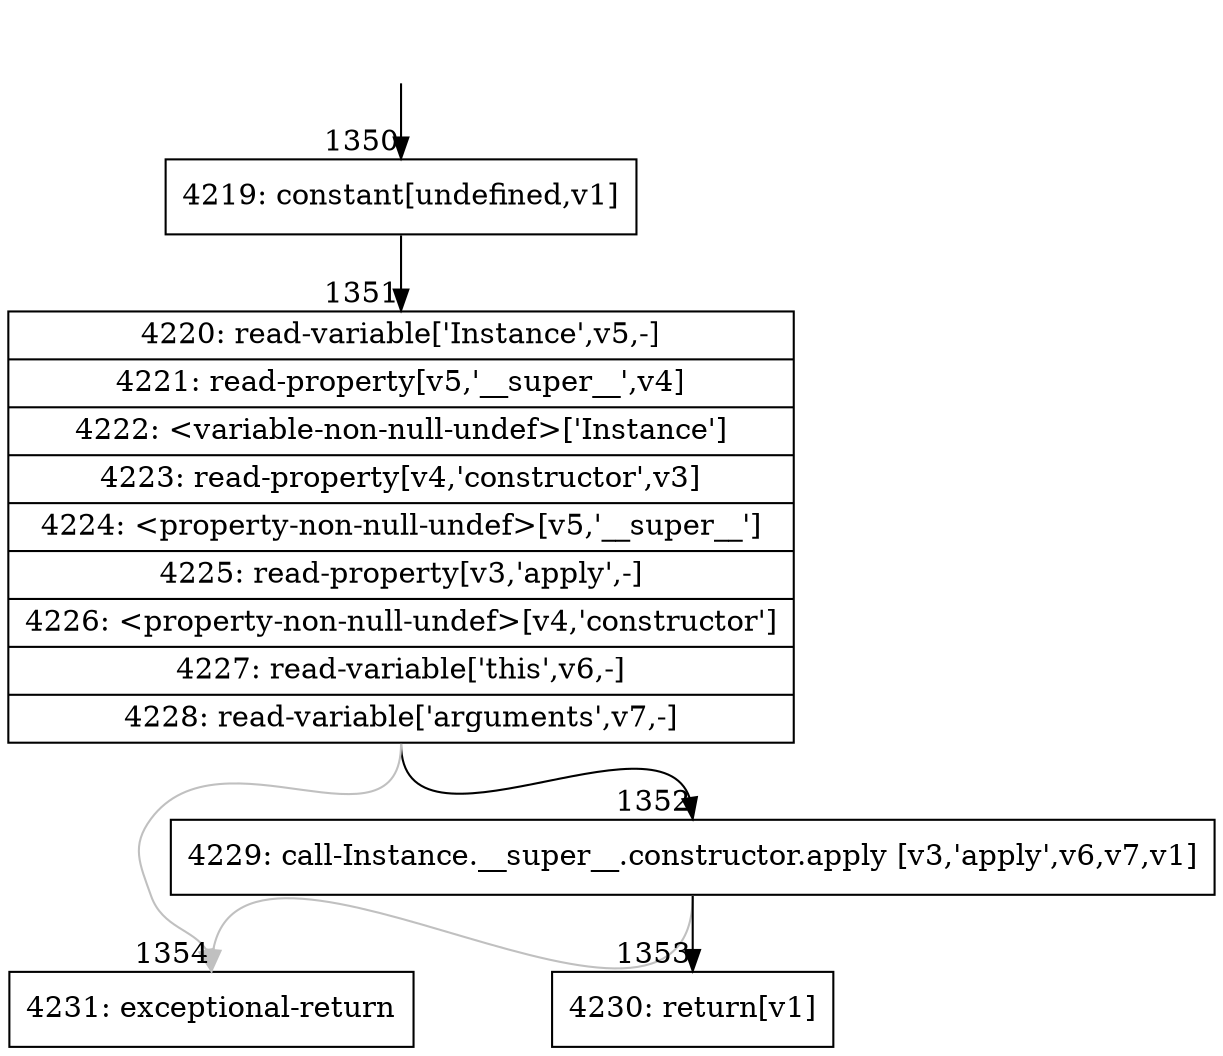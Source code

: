 digraph {
rankdir="TD"
BB_entry118[shape=none,label=""];
BB_entry118 -> BB1350 [tailport=s, headport=n, headlabel="    1350"]
BB1350 [shape=record label="{4219: constant[undefined,v1]}" ] 
BB1350 -> BB1351 [tailport=s, headport=n, headlabel="      1351"]
BB1351 [shape=record label="{4220: read-variable['Instance',v5,-]|4221: read-property[v5,'__super__',v4]|4222: \<variable-non-null-undef\>['Instance']|4223: read-property[v4,'constructor',v3]|4224: \<property-non-null-undef\>[v5,'__super__']|4225: read-property[v3,'apply',-]|4226: \<property-non-null-undef\>[v4,'constructor']|4227: read-variable['this',v6,-]|4228: read-variable['arguments',v7,-]}" ] 
BB1351 -> BB1352 [tailport=s, headport=n, headlabel="      1352"]
BB1351 -> BB1354 [tailport=s, headport=n, color=gray, headlabel="      1354"]
BB1352 [shape=record label="{4229: call-Instance.__super__.constructor.apply [v3,'apply',v6,v7,v1]}" ] 
BB1352 -> BB1353 [tailport=s, headport=n, headlabel="      1353"]
BB1352 -> BB1354 [tailport=s, headport=n, color=gray]
BB1353 [shape=record label="{4230: return[v1]}" ] 
BB1354 [shape=record label="{4231: exceptional-return}" ] 
//#$~ 1130
}
